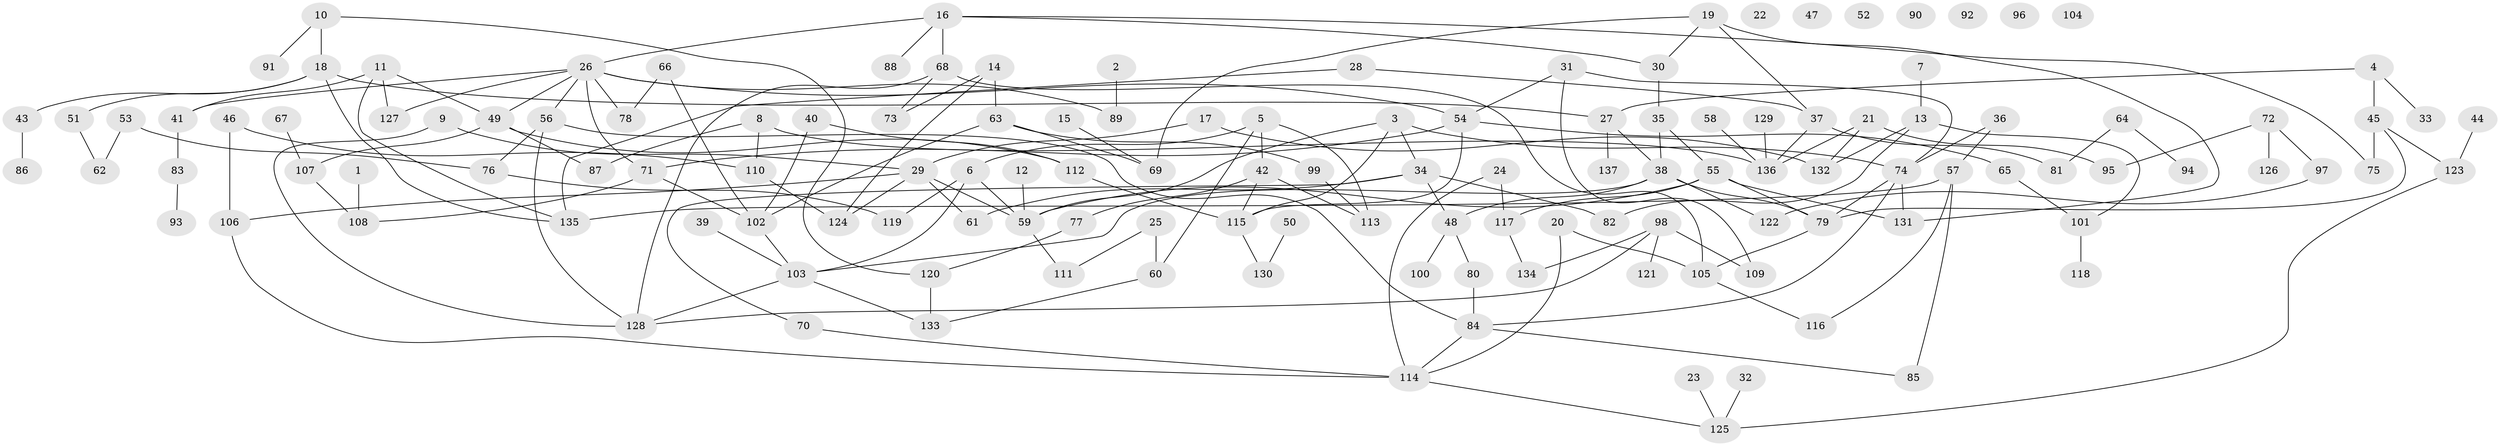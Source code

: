 // coarse degree distribution, {6: 0.03896103896103896, 4: 0.12987012987012986, 8: 0.03896103896103896, 3: 0.19480519480519481, 9: 0.012987012987012988, 7: 0.025974025974025976, 5: 0.07792207792207792, 2: 0.2987012987012987, 1: 0.15584415584415584, 10: 0.025974025974025976}
// Generated by graph-tools (version 1.1) at 2025/48/03/04/25 22:48:11]
// undirected, 137 vertices, 185 edges
graph export_dot {
  node [color=gray90,style=filled];
  1;
  2;
  3;
  4;
  5;
  6;
  7;
  8;
  9;
  10;
  11;
  12;
  13;
  14;
  15;
  16;
  17;
  18;
  19;
  20;
  21;
  22;
  23;
  24;
  25;
  26;
  27;
  28;
  29;
  30;
  31;
  32;
  33;
  34;
  35;
  36;
  37;
  38;
  39;
  40;
  41;
  42;
  43;
  44;
  45;
  46;
  47;
  48;
  49;
  50;
  51;
  52;
  53;
  54;
  55;
  56;
  57;
  58;
  59;
  60;
  61;
  62;
  63;
  64;
  65;
  66;
  67;
  68;
  69;
  70;
  71;
  72;
  73;
  74;
  75;
  76;
  77;
  78;
  79;
  80;
  81;
  82;
  83;
  84;
  85;
  86;
  87;
  88;
  89;
  90;
  91;
  92;
  93;
  94;
  95;
  96;
  97;
  98;
  99;
  100;
  101;
  102;
  103;
  104;
  105;
  106;
  107;
  108;
  109;
  110;
  111;
  112;
  113;
  114;
  115;
  116;
  117;
  118;
  119;
  120;
  121;
  122;
  123;
  124;
  125;
  126;
  127;
  128;
  129;
  130;
  131;
  132;
  133;
  134;
  135;
  136;
  137;
  1 -- 108;
  2 -- 89;
  3 -- 34;
  3 -- 59;
  3 -- 74;
  3 -- 115;
  4 -- 27;
  4 -- 33;
  4 -- 45;
  5 -- 6;
  5 -- 42;
  5 -- 60;
  5 -- 113;
  6 -- 59;
  6 -- 103;
  6 -- 119;
  7 -- 13;
  8 -- 87;
  8 -- 110;
  8 -- 136;
  9 -- 29;
  9 -- 128;
  10 -- 18;
  10 -- 91;
  10 -- 120;
  11 -- 41;
  11 -- 49;
  11 -- 127;
  11 -- 135;
  12 -- 59;
  13 -- 82;
  13 -- 101;
  13 -- 132;
  14 -- 63;
  14 -- 73;
  14 -- 124;
  15 -- 69;
  16 -- 26;
  16 -- 30;
  16 -- 68;
  16 -- 75;
  16 -- 88;
  17 -- 29;
  17 -- 132;
  18 -- 27;
  18 -- 43;
  18 -- 51;
  18 -- 135;
  19 -- 30;
  19 -- 37;
  19 -- 69;
  19 -- 131;
  20 -- 105;
  20 -- 114;
  21 -- 95;
  21 -- 132;
  21 -- 136;
  23 -- 125;
  24 -- 114;
  24 -- 117;
  25 -- 60;
  25 -- 111;
  26 -- 41;
  26 -- 49;
  26 -- 54;
  26 -- 56;
  26 -- 71;
  26 -- 78;
  26 -- 89;
  26 -- 127;
  27 -- 38;
  27 -- 137;
  28 -- 37;
  28 -- 135;
  29 -- 59;
  29 -- 61;
  29 -- 106;
  29 -- 124;
  30 -- 35;
  31 -- 54;
  31 -- 74;
  31 -- 109;
  32 -- 125;
  34 -- 48;
  34 -- 61;
  34 -- 70;
  34 -- 82;
  35 -- 38;
  35 -- 55;
  36 -- 57;
  36 -- 74;
  37 -- 81;
  37 -- 136;
  38 -- 48;
  38 -- 79;
  38 -- 103;
  38 -- 122;
  39 -- 103;
  40 -- 102;
  40 -- 112;
  41 -- 83;
  42 -- 77;
  42 -- 113;
  42 -- 115;
  43 -- 86;
  44 -- 123;
  45 -- 75;
  45 -- 79;
  45 -- 123;
  46 -- 106;
  46 -- 110;
  48 -- 80;
  48 -- 100;
  49 -- 87;
  49 -- 107;
  49 -- 112;
  50 -- 130;
  51 -- 62;
  53 -- 62;
  53 -- 76;
  54 -- 65;
  54 -- 71;
  54 -- 115;
  55 -- 59;
  55 -- 79;
  55 -- 117;
  55 -- 131;
  56 -- 76;
  56 -- 84;
  56 -- 128;
  57 -- 85;
  57 -- 116;
  57 -- 135;
  58 -- 136;
  59 -- 111;
  60 -- 133;
  63 -- 69;
  63 -- 99;
  63 -- 102;
  64 -- 81;
  64 -- 94;
  65 -- 101;
  66 -- 78;
  66 -- 102;
  67 -- 107;
  68 -- 73;
  68 -- 105;
  68 -- 128;
  70 -- 114;
  71 -- 102;
  71 -- 108;
  72 -- 95;
  72 -- 97;
  72 -- 126;
  74 -- 79;
  74 -- 84;
  74 -- 131;
  76 -- 119;
  77 -- 120;
  79 -- 105;
  80 -- 84;
  83 -- 93;
  84 -- 85;
  84 -- 114;
  97 -- 122;
  98 -- 109;
  98 -- 121;
  98 -- 128;
  98 -- 134;
  99 -- 113;
  101 -- 118;
  102 -- 103;
  103 -- 128;
  103 -- 133;
  105 -- 116;
  106 -- 114;
  107 -- 108;
  110 -- 124;
  112 -- 115;
  114 -- 125;
  115 -- 130;
  117 -- 134;
  120 -- 133;
  123 -- 125;
  129 -- 136;
}

